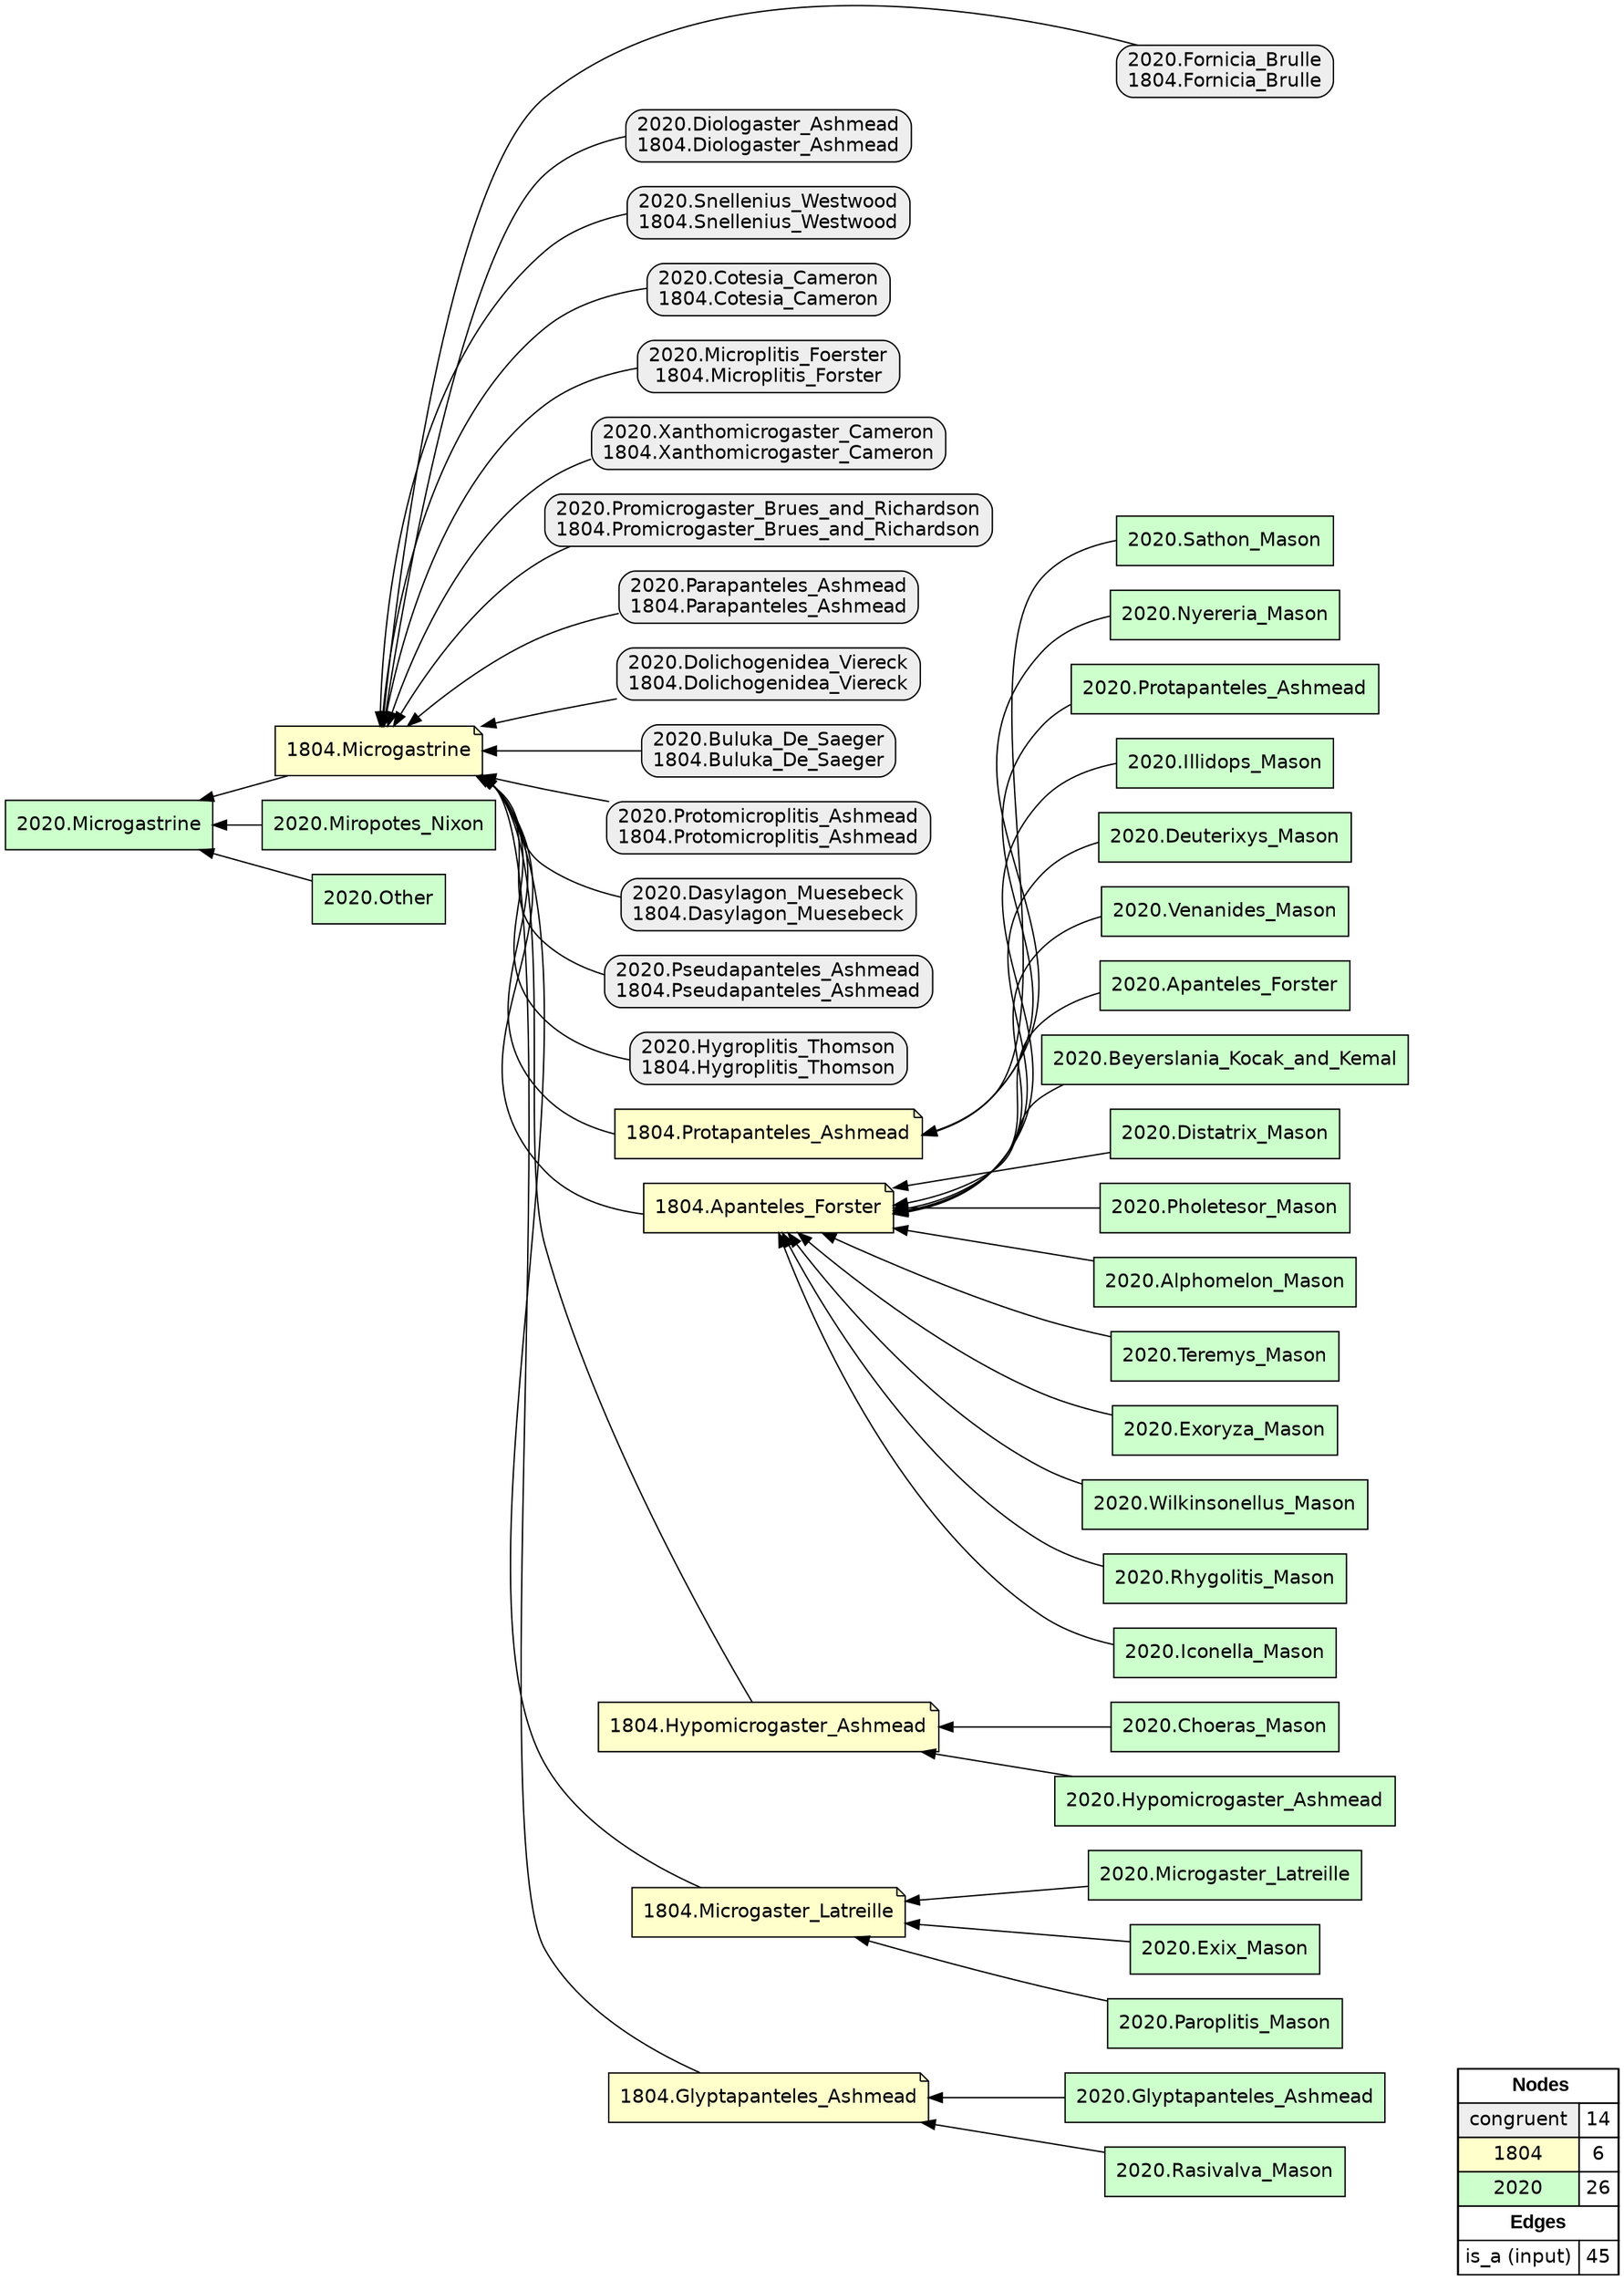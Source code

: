 digraph{
rankdir=RL
node[shape=box style="filled,rounded" fillcolor="#EEEEEE" fontname="helvetica"] 
"2020.Fornicia_Brulle\n1804.Fornicia_Brulle"
"2020.Diologaster_Ashmead\n1804.Diologaster_Ashmead"
"2020.Snellenius_Westwood\n1804.Snellenius_Westwood"
"2020.Cotesia_Cameron\n1804.Cotesia_Cameron"
"2020.Microplitis_Foerster\n1804.Microplitis_Forster"
"2020.Xanthomicrogaster_Cameron\n1804.Xanthomicrogaster_Cameron"
"2020.Promicrogaster_Brues_and_Richardson\n1804.Promicrogaster_Brues_and_Richardson"
"2020.Parapanteles_Ashmead\n1804.Parapanteles_Ashmead"
"2020.Dolichogenidea_Viereck\n1804.Dolichogenidea_Viereck"
"2020.Buluka_De_Saeger\n1804.Buluka_De_Saeger"
"2020.Protomicroplitis_Ashmead\n1804.Protomicroplitis_Ashmead"
"2020.Dasylagon_Muesebeck\n1804.Dasylagon_Muesebeck"
"2020.Pseudapanteles_Ashmead\n1804.Pseudapanteles_Ashmead"
"2020.Hygroplitis_Thomson\n1804.Hygroplitis_Thomson"
node[shape=note style=filled fillcolor="#FFFFCC" fontname="helvetica"] 
"1804.Microgastrine"
"1804.Protapanteles_Ashmead"
"1804.Apanteles_Forster"
"1804.Hypomicrogaster_Ashmead"
"1804.Microgaster_Latreille"
"1804.Glyptapanteles_Ashmead"
node[shape=box style=filled fillcolor="#CCFFCC" fontname="helvetica"] 
"2020.Microgaster_Latreille"
"2020.Illidops_Mason"
"2020.Glyptapanteles_Ashmead"
"2020.Rasivalva_Mason"
"2020.Choeras_Mason"
"2020.Sathon_Mason"
"2020.Deuterixys_Mason"
"2020.Miropotes_Nixon"
"2020.Venanides_Mason"
"2020.Other"
"2020.Apanteles_Forster"
"2020.Beyerslania_Kocak_and_Kemal"
"2020.Distatrix_Mason"
"2020.Hypomicrogaster_Ashmead"
"2020.Exix_Mason"
"2020.Pholetesor_Mason"
"2020.Alphomelon_Mason"
"2020.Teremys_Mason"
"2020.Exoryza_Mason"
"2020.Microgastrine"
"2020.Paroplitis_Mason"
"2020.Nyereria_Mason"
"2020.Wilkinsonellus_Mason"
"2020.Rhygolitis_Mason"
"2020.Protapanteles_Ashmead"
"2020.Iconella_Mason"
edge[arrowhead=normal style=solid color="#000000" constraint=true penwidth=1]
"2020.Paroplitis_Mason" -> "1804.Microgaster_Latreille"
"2020.Other" -> "2020.Microgastrine"
"2020.Parapanteles_Ashmead\n1804.Parapanteles_Ashmead" -> "1804.Microgastrine"
"2020.Snellenius_Westwood\n1804.Snellenius_Westwood" -> "1804.Microgastrine"
"1804.Apanteles_Forster" -> "1804.Microgastrine"
"1804.Hypomicrogaster_Ashmead" -> "1804.Microgastrine"
"2020.Rhygolitis_Mason" -> "1804.Apanteles_Forster"
"2020.Protomicroplitis_Ashmead\n1804.Protomicroplitis_Ashmead" -> "1804.Microgastrine"
"2020.Exix_Mason" -> "1804.Microgaster_Latreille"
"2020.Cotesia_Cameron\n1804.Cotesia_Cameron" -> "1804.Microgastrine"
"2020.Microplitis_Foerster\n1804.Microplitis_Forster" -> "1804.Microgastrine"
"2020.Illidops_Mason" -> "1804.Apanteles_Forster"
"2020.Diologaster_Ashmead\n1804.Diologaster_Ashmead" -> "1804.Microgastrine"
"2020.Rasivalva_Mason" -> "1804.Glyptapanteles_Ashmead"
"2020.Miropotes_Nixon" -> "2020.Microgastrine"
"2020.Apanteles_Forster" -> "1804.Apanteles_Forster"
"2020.Protapanteles_Ashmead" -> "1804.Protapanteles_Ashmead"
"2020.Hygroplitis_Thomson\n1804.Hygroplitis_Thomson" -> "1804.Microgastrine"
"2020.Teremys_Mason" -> "1804.Apanteles_Forster"
"2020.Xanthomicrogaster_Cameron\n1804.Xanthomicrogaster_Cameron" -> "1804.Microgastrine"
"2020.Choeras_Mason" -> "1804.Hypomicrogaster_Ashmead"
"2020.Wilkinsonellus_Mason" -> "1804.Apanteles_Forster"
"2020.Exoryza_Mason" -> "1804.Apanteles_Forster"
"2020.Distatrix_Mason" -> "1804.Apanteles_Forster"
"1804.Protapanteles_Ashmead" -> "1804.Microgastrine"
"2020.Microgaster_Latreille" -> "1804.Microgaster_Latreille"
"2020.Fornicia_Brulle\n1804.Fornicia_Brulle" -> "1804.Microgastrine"
"2020.Iconella_Mason" -> "1804.Apanteles_Forster"
"1804.Microgastrine" -> "2020.Microgastrine"
"2020.Glyptapanteles_Ashmead" -> "1804.Glyptapanteles_Ashmead"
"2020.Buluka_De_Saeger\n1804.Buluka_De_Saeger" -> "1804.Microgastrine"
"2020.Promicrogaster_Brues_and_Richardson\n1804.Promicrogaster_Brues_and_Richardson" -> "1804.Microgastrine"
"1804.Microgaster_Latreille" -> "1804.Microgastrine"
"2020.Pseudapanteles_Ashmead\n1804.Pseudapanteles_Ashmead" -> "1804.Microgastrine"
"2020.Beyerslania_Kocak_and_Kemal" -> "1804.Apanteles_Forster"
"2020.Deuterixys_Mason" -> "1804.Apanteles_Forster"
"2020.Hypomicrogaster_Ashmead" -> "1804.Hypomicrogaster_Ashmead"
"2020.Nyereria_Mason" -> "1804.Protapanteles_Ashmead"
"1804.Glyptapanteles_Ashmead" -> "1804.Microgastrine"
"2020.Dolichogenidea_Viereck\n1804.Dolichogenidea_Viereck" -> "1804.Microgastrine"
"2020.Sathon_Mason" -> "1804.Protapanteles_Ashmead"
"2020.Dasylagon_Muesebeck\n1804.Dasylagon_Muesebeck" -> "1804.Microgastrine"
"2020.Pholetesor_Mason" -> "1804.Apanteles_Forster"
"2020.Venanides_Mason" -> "1804.Apanteles_Forster"
"2020.Alphomelon_Mason" -> "1804.Apanteles_Forster"
edge[arrowhead=normal style=dotted color="#000000" constraint=true penwidth=1]
node[shape=box] 
{rank=source Legend [fillcolor= white margin=0 label=< 
 <TABLE BORDER="0" CELLBORDER="1" CELLSPACING="0" CELLPADDING="4"> 
<TR> <TD COLSPAN="2"><font face="Arial Black"> Nodes</font></TD> </TR> 
<TR> 
 <TD bgcolor="#EEEEEE" fontname="helvetica">congruent</TD> 
 <TD>14</TD> 
 </TR> 
<TR> 
 <TD bgcolor="#FFFFCC" fontname="helvetica">1804</TD> 
 <TD>6</TD> 
 </TR> 
<TR> 
 <TD bgcolor="#CCFFCC" fontname="helvetica">2020</TD> 
 <TD>26</TD> 
 </TR> 
<TR> <TD COLSPAN="2"><font face = "Arial Black"> Edges </font></TD> </TR> 
<TR> 
 <TD><font color ="#000000">is_a (input)</font></TD><TD>45</TD>
</TR>
</TABLE> 
 >] } 
}